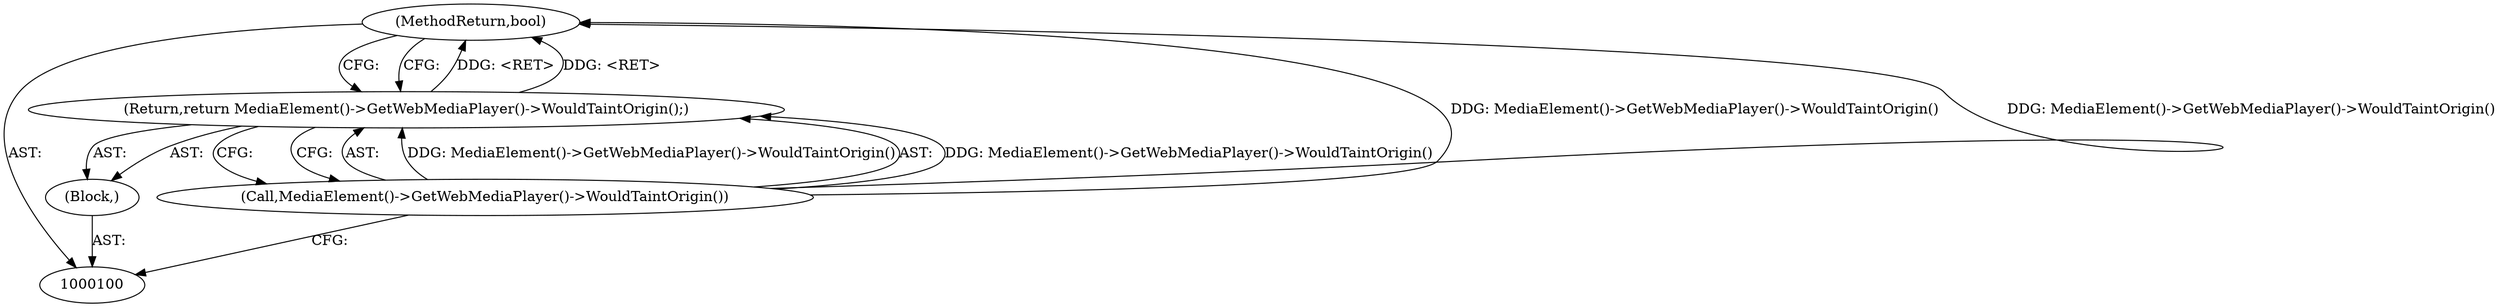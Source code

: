 digraph "0_Chrome_a9cbaa7a40e2b2723cfc2f266c42f4980038a949_13" {
"1000104" [label="(MethodReturn,bool)"];
"1000101" [label="(Block,)"];
"1000102" [label="(Return,return MediaElement()->GetWebMediaPlayer()->WouldTaintOrigin();)"];
"1000103" [label="(Call,MediaElement()->GetWebMediaPlayer()->WouldTaintOrigin())"];
"1000104" -> "1000100"  [label="AST: "];
"1000104" -> "1000102"  [label="CFG: "];
"1000103" -> "1000104"  [label="DDG: MediaElement()->GetWebMediaPlayer()->WouldTaintOrigin()"];
"1000102" -> "1000104"  [label="DDG: <RET>"];
"1000101" -> "1000100"  [label="AST: "];
"1000102" -> "1000101"  [label="AST: "];
"1000102" -> "1000101"  [label="AST: "];
"1000102" -> "1000103"  [label="CFG: "];
"1000103" -> "1000102"  [label="AST: "];
"1000104" -> "1000102"  [label="CFG: "];
"1000102" -> "1000104"  [label="DDG: <RET>"];
"1000103" -> "1000102"  [label="DDG: MediaElement()->GetWebMediaPlayer()->WouldTaintOrigin()"];
"1000103" -> "1000102"  [label="AST: "];
"1000103" -> "1000100"  [label="CFG: "];
"1000102" -> "1000103"  [label="CFG: "];
"1000103" -> "1000104"  [label="DDG: MediaElement()->GetWebMediaPlayer()->WouldTaintOrigin()"];
"1000103" -> "1000102"  [label="DDG: MediaElement()->GetWebMediaPlayer()->WouldTaintOrigin()"];
}
